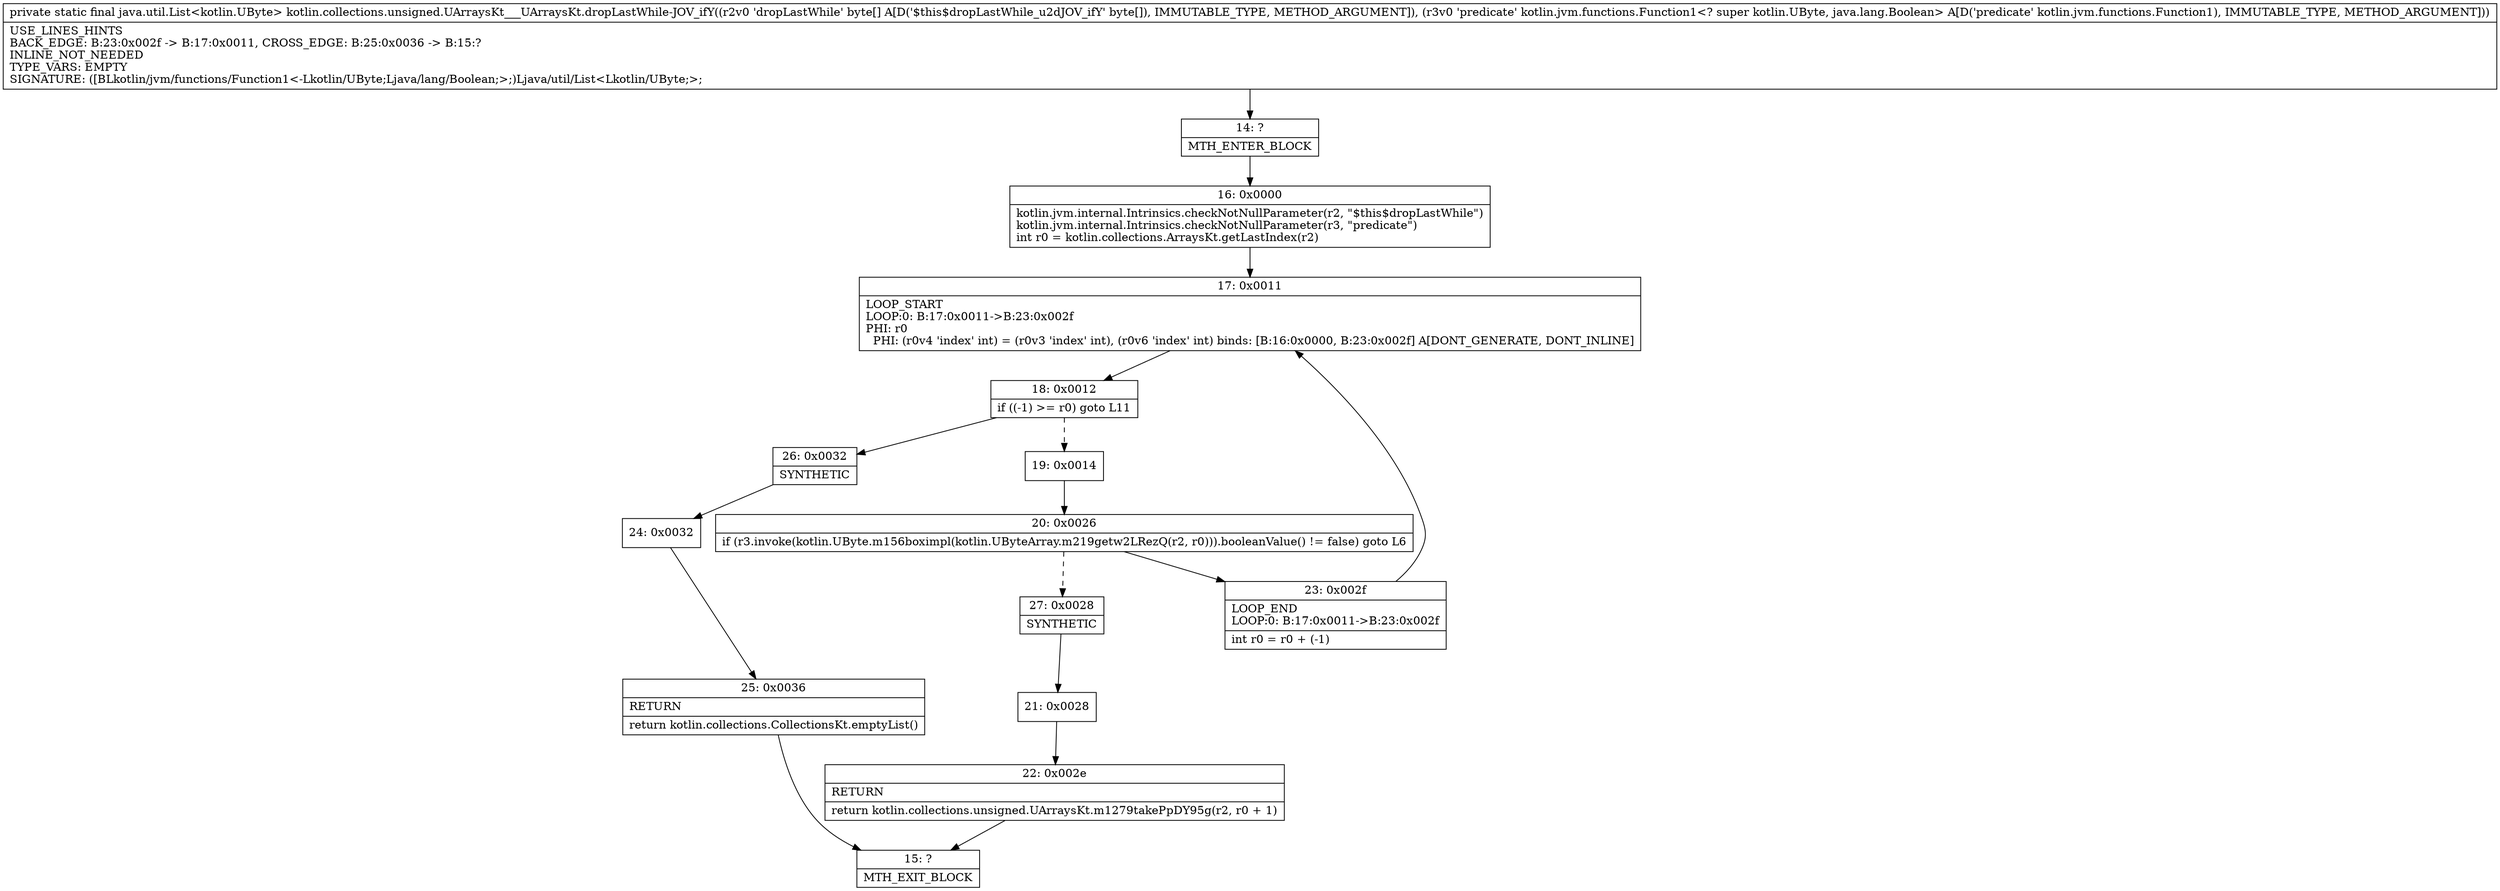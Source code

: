 digraph "CFG forkotlin.collections.unsigned.UArraysKt___UArraysKt.dropLastWhile\-JOV_ifY([BLkotlin\/jvm\/functions\/Function1;)Ljava\/util\/List;" {
Node_14 [shape=record,label="{14\:\ ?|MTH_ENTER_BLOCK\l}"];
Node_16 [shape=record,label="{16\:\ 0x0000|kotlin.jvm.internal.Intrinsics.checkNotNullParameter(r2, \"$this$dropLastWhile\")\lkotlin.jvm.internal.Intrinsics.checkNotNullParameter(r3, \"predicate\")\lint r0 = kotlin.collections.ArraysKt.getLastIndex(r2)\l}"];
Node_17 [shape=record,label="{17\:\ 0x0011|LOOP_START\lLOOP:0: B:17:0x0011\-\>B:23:0x002f\lPHI: r0 \l  PHI: (r0v4 'index' int) = (r0v3 'index' int), (r0v6 'index' int) binds: [B:16:0x0000, B:23:0x002f] A[DONT_GENERATE, DONT_INLINE]\l}"];
Node_18 [shape=record,label="{18\:\ 0x0012|if ((\-1) \>= r0) goto L11\l}"];
Node_19 [shape=record,label="{19\:\ 0x0014}"];
Node_20 [shape=record,label="{20\:\ 0x0026|if (r3.invoke(kotlin.UByte.m156boximpl(kotlin.UByteArray.m219getw2LRezQ(r2, r0))).booleanValue() != false) goto L6\l}"];
Node_23 [shape=record,label="{23\:\ 0x002f|LOOP_END\lLOOP:0: B:17:0x0011\-\>B:23:0x002f\l|int r0 = r0 + (\-1)\l}"];
Node_27 [shape=record,label="{27\:\ 0x0028|SYNTHETIC\l}"];
Node_21 [shape=record,label="{21\:\ 0x0028}"];
Node_22 [shape=record,label="{22\:\ 0x002e|RETURN\l|return kotlin.collections.unsigned.UArraysKt.m1279takePpDY95g(r2, r0 + 1)\l}"];
Node_15 [shape=record,label="{15\:\ ?|MTH_EXIT_BLOCK\l}"];
Node_26 [shape=record,label="{26\:\ 0x0032|SYNTHETIC\l}"];
Node_24 [shape=record,label="{24\:\ 0x0032}"];
Node_25 [shape=record,label="{25\:\ 0x0036|RETURN\l|return kotlin.collections.CollectionsKt.emptyList()\l}"];
MethodNode[shape=record,label="{private static final java.util.List\<kotlin.UByte\> kotlin.collections.unsigned.UArraysKt___UArraysKt.dropLastWhile\-JOV_ifY((r2v0 'dropLastWhile' byte[] A[D('$this$dropLastWhile_u2dJOV_ifY' byte[]), IMMUTABLE_TYPE, METHOD_ARGUMENT]), (r3v0 'predicate' kotlin.jvm.functions.Function1\<? super kotlin.UByte, java.lang.Boolean\> A[D('predicate' kotlin.jvm.functions.Function1), IMMUTABLE_TYPE, METHOD_ARGUMENT]))  | USE_LINES_HINTS\lBACK_EDGE: B:23:0x002f \-\> B:17:0x0011, CROSS_EDGE: B:25:0x0036 \-\> B:15:?\lINLINE_NOT_NEEDED\lTYPE_VARS: EMPTY\lSIGNATURE: ([BLkotlin\/jvm\/functions\/Function1\<\-Lkotlin\/UByte;Ljava\/lang\/Boolean;\>;)Ljava\/util\/List\<Lkotlin\/UByte;\>;\l}"];
MethodNode -> Node_14;Node_14 -> Node_16;
Node_16 -> Node_17;
Node_17 -> Node_18;
Node_18 -> Node_19[style=dashed];
Node_18 -> Node_26;
Node_19 -> Node_20;
Node_20 -> Node_23;
Node_20 -> Node_27[style=dashed];
Node_23 -> Node_17;
Node_27 -> Node_21;
Node_21 -> Node_22;
Node_22 -> Node_15;
Node_26 -> Node_24;
Node_24 -> Node_25;
Node_25 -> Node_15;
}

